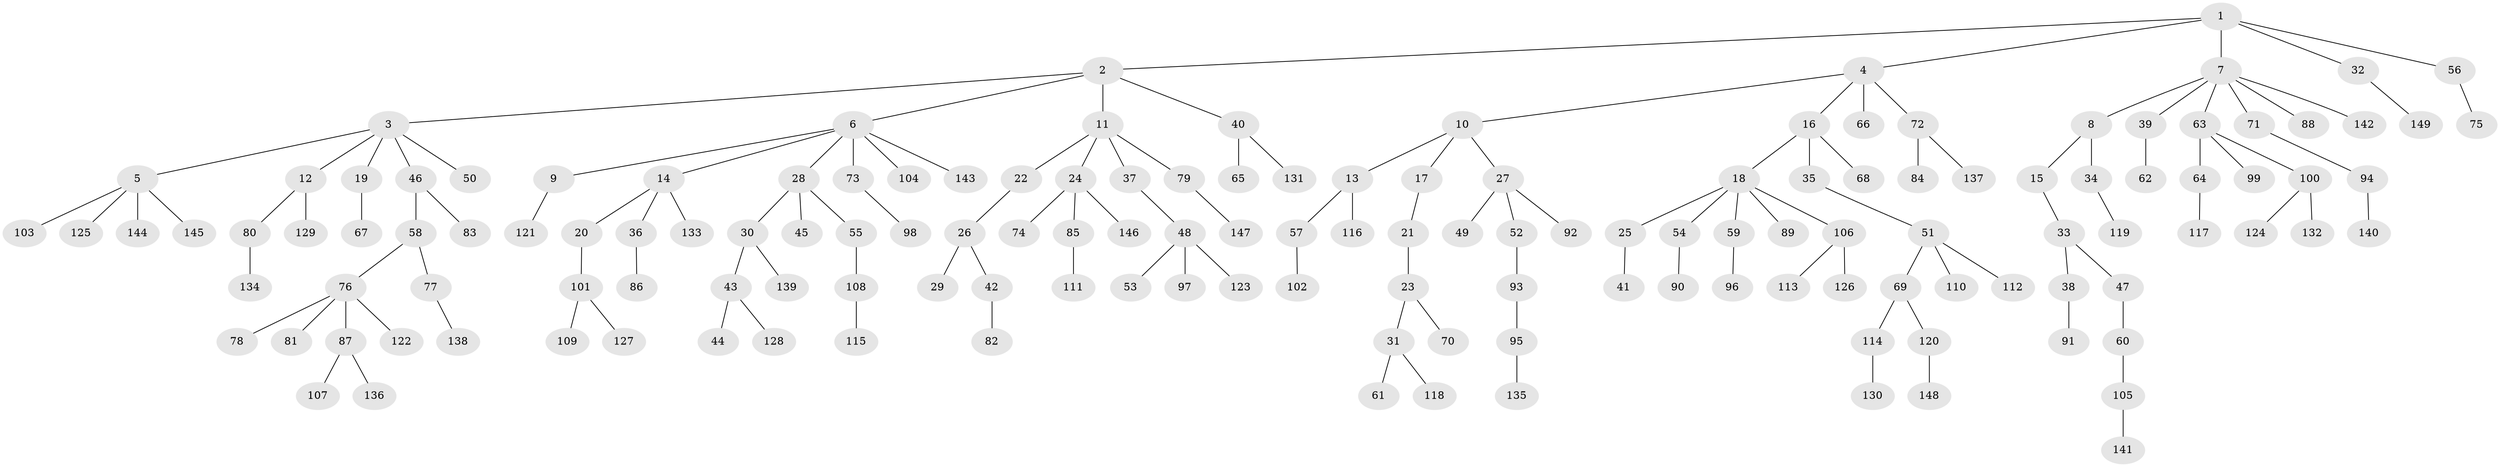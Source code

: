 // coarse degree distribution, {8: 0.009174311926605505, 5: 0.03669724770642202, 4: 0.05504587155963303, 9: 0.009174311926605505, 7: 0.009174311926605505, 3: 0.12844036697247707, 2: 0.1743119266055046, 6: 0.009174311926605505, 1: 0.5688073394495413}
// Generated by graph-tools (version 1.1) at 2025/42/03/06/25 10:42:04]
// undirected, 149 vertices, 148 edges
graph export_dot {
graph [start="1"]
  node [color=gray90,style=filled];
  1;
  2;
  3;
  4;
  5;
  6;
  7;
  8;
  9;
  10;
  11;
  12;
  13;
  14;
  15;
  16;
  17;
  18;
  19;
  20;
  21;
  22;
  23;
  24;
  25;
  26;
  27;
  28;
  29;
  30;
  31;
  32;
  33;
  34;
  35;
  36;
  37;
  38;
  39;
  40;
  41;
  42;
  43;
  44;
  45;
  46;
  47;
  48;
  49;
  50;
  51;
  52;
  53;
  54;
  55;
  56;
  57;
  58;
  59;
  60;
  61;
  62;
  63;
  64;
  65;
  66;
  67;
  68;
  69;
  70;
  71;
  72;
  73;
  74;
  75;
  76;
  77;
  78;
  79;
  80;
  81;
  82;
  83;
  84;
  85;
  86;
  87;
  88;
  89;
  90;
  91;
  92;
  93;
  94;
  95;
  96;
  97;
  98;
  99;
  100;
  101;
  102;
  103;
  104;
  105;
  106;
  107;
  108;
  109;
  110;
  111;
  112;
  113;
  114;
  115;
  116;
  117;
  118;
  119;
  120;
  121;
  122;
  123;
  124;
  125;
  126;
  127;
  128;
  129;
  130;
  131;
  132;
  133;
  134;
  135;
  136;
  137;
  138;
  139;
  140;
  141;
  142;
  143;
  144;
  145;
  146;
  147;
  148;
  149;
  1 -- 2;
  1 -- 4;
  1 -- 7;
  1 -- 32;
  1 -- 56;
  2 -- 3;
  2 -- 6;
  2 -- 11;
  2 -- 40;
  3 -- 5;
  3 -- 12;
  3 -- 19;
  3 -- 46;
  3 -- 50;
  4 -- 10;
  4 -- 16;
  4 -- 66;
  4 -- 72;
  5 -- 103;
  5 -- 125;
  5 -- 144;
  5 -- 145;
  6 -- 9;
  6 -- 14;
  6 -- 28;
  6 -- 73;
  6 -- 104;
  6 -- 143;
  7 -- 8;
  7 -- 39;
  7 -- 63;
  7 -- 71;
  7 -- 88;
  7 -- 142;
  8 -- 15;
  8 -- 34;
  9 -- 121;
  10 -- 13;
  10 -- 17;
  10 -- 27;
  11 -- 22;
  11 -- 24;
  11 -- 37;
  11 -- 79;
  12 -- 80;
  12 -- 129;
  13 -- 57;
  13 -- 116;
  14 -- 20;
  14 -- 36;
  14 -- 133;
  15 -- 33;
  16 -- 18;
  16 -- 35;
  16 -- 68;
  17 -- 21;
  18 -- 25;
  18 -- 54;
  18 -- 59;
  18 -- 89;
  18 -- 106;
  19 -- 67;
  20 -- 101;
  21 -- 23;
  22 -- 26;
  23 -- 31;
  23 -- 70;
  24 -- 74;
  24 -- 85;
  24 -- 146;
  25 -- 41;
  26 -- 29;
  26 -- 42;
  27 -- 49;
  27 -- 52;
  27 -- 92;
  28 -- 30;
  28 -- 45;
  28 -- 55;
  30 -- 43;
  30 -- 139;
  31 -- 61;
  31 -- 118;
  32 -- 149;
  33 -- 38;
  33 -- 47;
  34 -- 119;
  35 -- 51;
  36 -- 86;
  37 -- 48;
  38 -- 91;
  39 -- 62;
  40 -- 65;
  40 -- 131;
  42 -- 82;
  43 -- 44;
  43 -- 128;
  46 -- 58;
  46 -- 83;
  47 -- 60;
  48 -- 53;
  48 -- 97;
  48 -- 123;
  51 -- 69;
  51 -- 110;
  51 -- 112;
  52 -- 93;
  54 -- 90;
  55 -- 108;
  56 -- 75;
  57 -- 102;
  58 -- 76;
  58 -- 77;
  59 -- 96;
  60 -- 105;
  63 -- 64;
  63 -- 99;
  63 -- 100;
  64 -- 117;
  69 -- 114;
  69 -- 120;
  71 -- 94;
  72 -- 84;
  72 -- 137;
  73 -- 98;
  76 -- 78;
  76 -- 81;
  76 -- 87;
  76 -- 122;
  77 -- 138;
  79 -- 147;
  80 -- 134;
  85 -- 111;
  87 -- 107;
  87 -- 136;
  93 -- 95;
  94 -- 140;
  95 -- 135;
  100 -- 124;
  100 -- 132;
  101 -- 109;
  101 -- 127;
  105 -- 141;
  106 -- 113;
  106 -- 126;
  108 -- 115;
  114 -- 130;
  120 -- 148;
}
